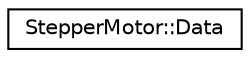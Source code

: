 digraph "Graphical Class Hierarchy"
{
  edge [fontname="Helvetica",fontsize="10",labelfontname="Helvetica",labelfontsize="10"];
  node [fontname="Helvetica",fontsize="10",shape=record];
  rankdir="LR";
  Node0 [label="StepperMotor::Data",height=0.2,width=0.4,color="black", fillcolor="white", style="filled",URL="$structStepperMotor_1_1Data.html"];
}
